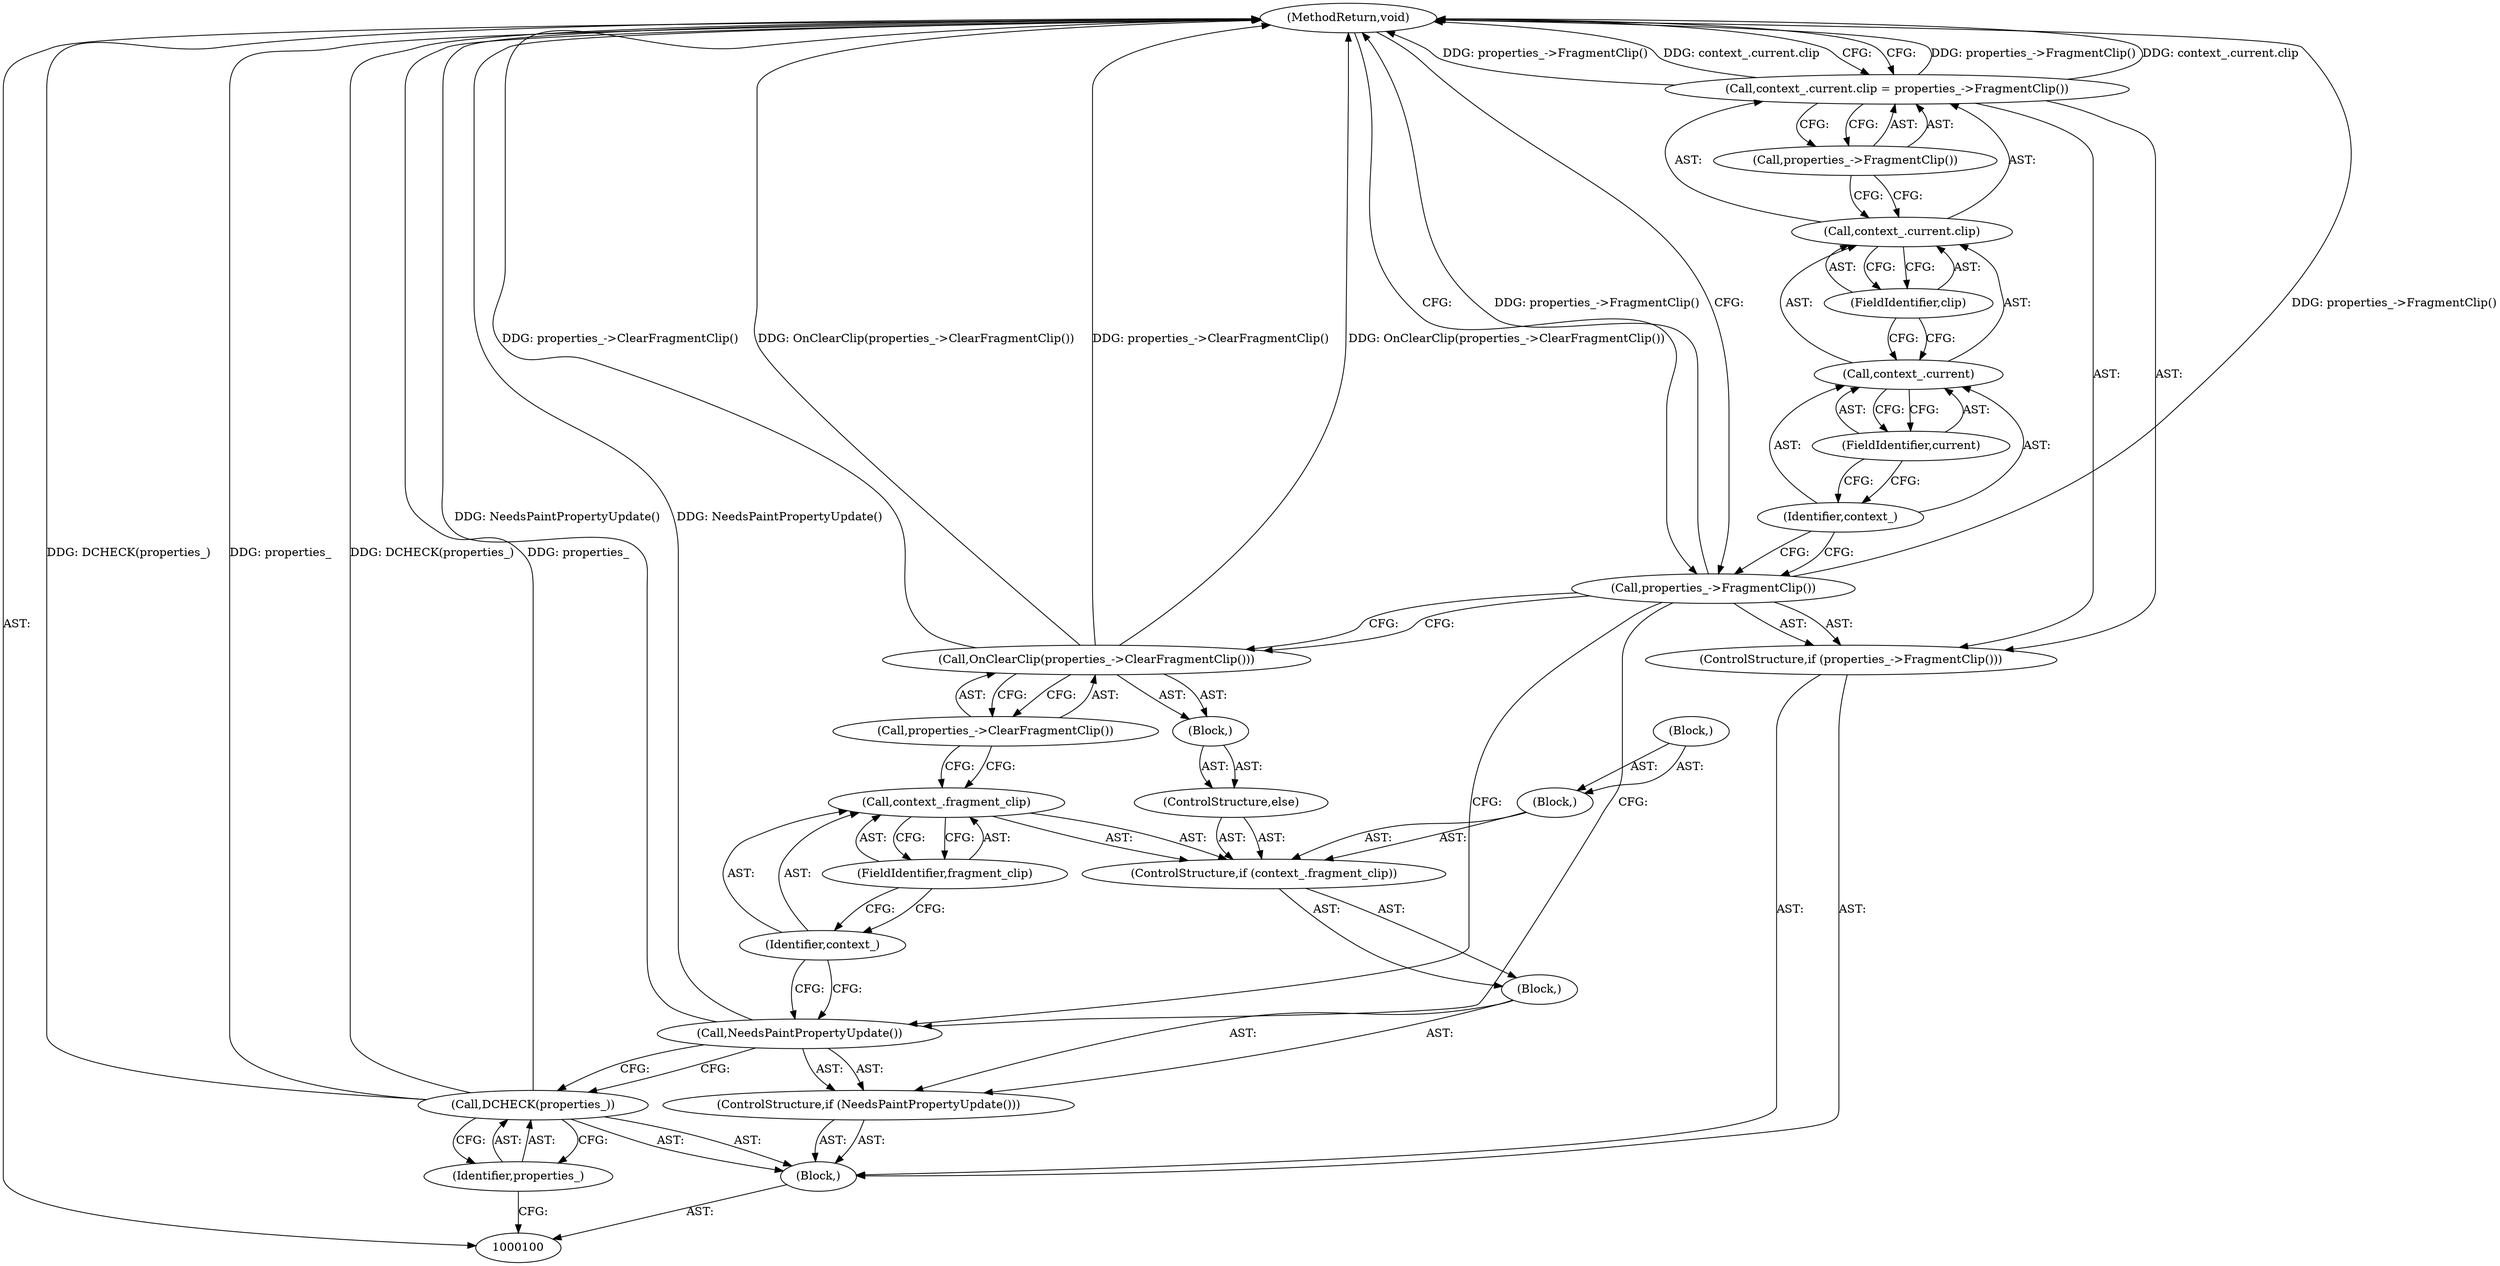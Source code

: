digraph "0_Chrome_f911e11e7f6b5c0d6f5ee694a9871de6619889f7_6" {
"1000126" [label="(MethodReturn,void)"];
"1000101" [label="(Block,)"];
"1000114" [label="(Block,)"];
"1000113" [label="(ControlStructure,else)"];
"1000116" [label="(Call,properties_->ClearFragmentClip())"];
"1000115" [label="(Call,OnClearClip(properties_->ClearFragmentClip()))"];
"1000117" [label="(ControlStructure,if (properties_->FragmentClip()))"];
"1000118" [label="(Call,properties_->FragmentClip())"];
"1000123" [label="(FieldIdentifier,current)"];
"1000124" [label="(FieldIdentifier,clip)"];
"1000125" [label="(Call,properties_->FragmentClip())"];
"1000119" [label="(Call,context_.current.clip = properties_->FragmentClip())"];
"1000120" [label="(Call,context_.current.clip)"];
"1000121" [label="(Call,context_.current)"];
"1000122" [label="(Identifier,context_)"];
"1000102" [label="(Call,DCHECK(properties_))"];
"1000103" [label="(Identifier,properties_)"];
"1000104" [label="(ControlStructure,if (NeedsPaintPropertyUpdate()))"];
"1000106" [label="(Block,)"];
"1000105" [label="(Call,NeedsPaintPropertyUpdate())"];
"1000110" [label="(FieldIdentifier,fragment_clip)"];
"1000111" [label="(Block,)"];
"1000107" [label="(ControlStructure,if (context_.fragment_clip))"];
"1000108" [label="(Call,context_.fragment_clip)"];
"1000109" [label="(Identifier,context_)"];
"1000112" [label="(Block,)"];
"1000126" -> "1000100"  [label="AST: "];
"1000126" -> "1000119"  [label="CFG: "];
"1000126" -> "1000118"  [label="CFG: "];
"1000119" -> "1000126"  [label="DDG: properties_->FragmentClip()"];
"1000119" -> "1000126"  [label="DDG: context_.current.clip"];
"1000105" -> "1000126"  [label="DDG: NeedsPaintPropertyUpdate()"];
"1000102" -> "1000126"  [label="DDG: properties_"];
"1000102" -> "1000126"  [label="DDG: DCHECK(properties_)"];
"1000115" -> "1000126"  [label="DDG: OnClearClip(properties_->ClearFragmentClip())"];
"1000115" -> "1000126"  [label="DDG: properties_->ClearFragmentClip()"];
"1000118" -> "1000126"  [label="DDG: properties_->FragmentClip()"];
"1000101" -> "1000100"  [label="AST: "];
"1000102" -> "1000101"  [label="AST: "];
"1000104" -> "1000101"  [label="AST: "];
"1000117" -> "1000101"  [label="AST: "];
"1000114" -> "1000113"  [label="AST: "];
"1000115" -> "1000114"  [label="AST: "];
"1000113" -> "1000107"  [label="AST: "];
"1000114" -> "1000113"  [label="AST: "];
"1000116" -> "1000115"  [label="AST: "];
"1000116" -> "1000108"  [label="CFG: "];
"1000115" -> "1000116"  [label="CFG: "];
"1000115" -> "1000114"  [label="AST: "];
"1000115" -> "1000116"  [label="CFG: "];
"1000116" -> "1000115"  [label="AST: "];
"1000118" -> "1000115"  [label="CFG: "];
"1000115" -> "1000126"  [label="DDG: OnClearClip(properties_->ClearFragmentClip())"];
"1000115" -> "1000126"  [label="DDG: properties_->ClearFragmentClip()"];
"1000117" -> "1000101"  [label="AST: "];
"1000118" -> "1000117"  [label="AST: "];
"1000119" -> "1000117"  [label="AST: "];
"1000118" -> "1000117"  [label="AST: "];
"1000118" -> "1000115"  [label="CFG: "];
"1000118" -> "1000105"  [label="CFG: "];
"1000122" -> "1000118"  [label="CFG: "];
"1000126" -> "1000118"  [label="CFG: "];
"1000118" -> "1000126"  [label="DDG: properties_->FragmentClip()"];
"1000123" -> "1000121"  [label="AST: "];
"1000123" -> "1000122"  [label="CFG: "];
"1000121" -> "1000123"  [label="CFG: "];
"1000124" -> "1000120"  [label="AST: "];
"1000124" -> "1000121"  [label="CFG: "];
"1000120" -> "1000124"  [label="CFG: "];
"1000125" -> "1000119"  [label="AST: "];
"1000125" -> "1000120"  [label="CFG: "];
"1000119" -> "1000125"  [label="CFG: "];
"1000119" -> "1000117"  [label="AST: "];
"1000119" -> "1000125"  [label="CFG: "];
"1000120" -> "1000119"  [label="AST: "];
"1000125" -> "1000119"  [label="AST: "];
"1000126" -> "1000119"  [label="CFG: "];
"1000119" -> "1000126"  [label="DDG: properties_->FragmentClip()"];
"1000119" -> "1000126"  [label="DDG: context_.current.clip"];
"1000120" -> "1000119"  [label="AST: "];
"1000120" -> "1000124"  [label="CFG: "];
"1000121" -> "1000120"  [label="AST: "];
"1000124" -> "1000120"  [label="AST: "];
"1000125" -> "1000120"  [label="CFG: "];
"1000121" -> "1000120"  [label="AST: "];
"1000121" -> "1000123"  [label="CFG: "];
"1000122" -> "1000121"  [label="AST: "];
"1000123" -> "1000121"  [label="AST: "];
"1000124" -> "1000121"  [label="CFG: "];
"1000122" -> "1000121"  [label="AST: "];
"1000122" -> "1000118"  [label="CFG: "];
"1000123" -> "1000122"  [label="CFG: "];
"1000102" -> "1000101"  [label="AST: "];
"1000102" -> "1000103"  [label="CFG: "];
"1000103" -> "1000102"  [label="AST: "];
"1000105" -> "1000102"  [label="CFG: "];
"1000102" -> "1000126"  [label="DDG: properties_"];
"1000102" -> "1000126"  [label="DDG: DCHECK(properties_)"];
"1000103" -> "1000102"  [label="AST: "];
"1000103" -> "1000100"  [label="CFG: "];
"1000102" -> "1000103"  [label="CFG: "];
"1000104" -> "1000101"  [label="AST: "];
"1000105" -> "1000104"  [label="AST: "];
"1000106" -> "1000104"  [label="AST: "];
"1000106" -> "1000104"  [label="AST: "];
"1000107" -> "1000106"  [label="AST: "];
"1000105" -> "1000104"  [label="AST: "];
"1000105" -> "1000102"  [label="CFG: "];
"1000109" -> "1000105"  [label="CFG: "];
"1000118" -> "1000105"  [label="CFG: "];
"1000105" -> "1000126"  [label="DDG: NeedsPaintPropertyUpdate()"];
"1000110" -> "1000108"  [label="AST: "];
"1000110" -> "1000109"  [label="CFG: "];
"1000108" -> "1000110"  [label="CFG: "];
"1000111" -> "1000107"  [label="AST: "];
"1000112" -> "1000111"  [label="AST: "];
"1000107" -> "1000106"  [label="AST: "];
"1000108" -> "1000107"  [label="AST: "];
"1000111" -> "1000107"  [label="AST: "];
"1000113" -> "1000107"  [label="AST: "];
"1000108" -> "1000107"  [label="AST: "];
"1000108" -> "1000110"  [label="CFG: "];
"1000109" -> "1000108"  [label="AST: "];
"1000110" -> "1000108"  [label="AST: "];
"1000116" -> "1000108"  [label="CFG: "];
"1000109" -> "1000108"  [label="AST: "];
"1000109" -> "1000105"  [label="CFG: "];
"1000110" -> "1000109"  [label="CFG: "];
"1000112" -> "1000111"  [label="AST: "];
}
